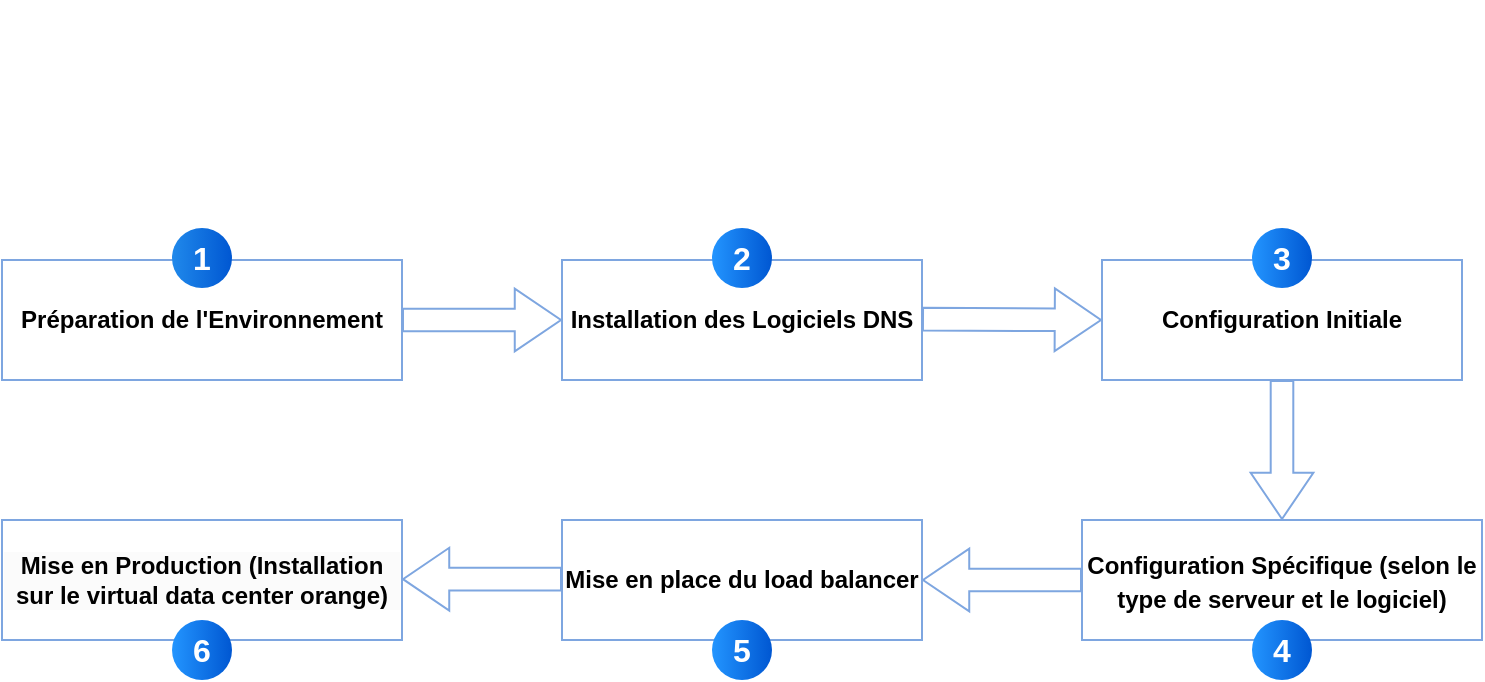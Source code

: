 <mxfile version="24.7.7">
  <diagram name="Page-1" id="d2Kw6dL8IXU789DSkAsm">
    <mxGraphModel dx="1050" dy="530" grid="1" gridSize="10" guides="1" tooltips="1" connect="1" arrows="1" fold="1" page="1" pageScale="1" pageWidth="827" pageHeight="1169" math="0" shadow="0">
      <root>
        <mxCell id="0" />
        <mxCell id="1" parent="0" />
        <mxCell id="z7DT7eUzLvm8dvg10mEs-1" value="&lt;p&gt;&lt;strong&gt;Préparation de l&#39;Environnement&lt;/strong&gt;&lt;/p&gt;" style="rounded=0;whiteSpace=wrap;html=1;strokeColor=#7EA6E0;" parent="1" vertex="1">
          <mxGeometry x="30" y="150" width="200" height="60" as="geometry" />
        </mxCell>
        <mxCell id="z7DT7eUzLvm8dvg10mEs-2" value="&lt;p&gt;&lt;strong&gt;Installation des Logiciels DNS&lt;/strong&gt;&lt;/p&gt;" style="rounded=0;whiteSpace=wrap;html=1;strokeColor=#7EA6E0;" parent="1" vertex="1">
          <mxGeometry x="310" y="150" width="180" height="60" as="geometry" />
        </mxCell>
        <mxCell id="z7DT7eUzLvm8dvg10mEs-3" value="&lt;p&gt;&lt;strong&gt;Configuration Initiale&lt;/strong&gt;&lt;/p&gt;" style="rounded=0;whiteSpace=wrap;html=1;strokeColor=#7EA6E0;" parent="1" vertex="1">
          <mxGeometry x="580" y="150" width="180" height="60" as="geometry" />
        </mxCell>
        <mxCell id="z7DT7eUzLvm8dvg10mEs-4" value="&lt;p&gt;&lt;br&gt;&lt;/p&gt;" style="text;whiteSpace=wrap;html=1;" parent="1" vertex="1">
          <mxGeometry x="490" y="20" width="220" height="90" as="geometry" />
        </mxCell>
        <mxCell id="z7DT7eUzLvm8dvg10mEs-5" value="&lt;p&gt;&lt;/p&gt;&lt;ul style=&quot;forced-color-adjust: none; color: rgb(0, 0, 0); font-family: Helvetica; font-size: 12px; font-style: normal; font-variant-ligatures: normal; font-variant-caps: normal; font-weight: 400; letter-spacing: normal; orphans: 2; text-align: left; text-indent: 0px; text-transform: none; widows: 2; word-spacing: 0px; -webkit-text-stroke-width: 0px; white-space: normal; background-color: rgb(251, 251, 251); text-decoration-thickness: initial; text-decoration-style: initial; text-decoration-color: initial;&quot;&gt;&lt;/ul&gt;&lt;p&gt;&lt;/p&gt;&lt;p style=&quot;forced-color-adjust: none; color: rgb(0, 0, 0); font-family: Helvetica; font-size: 12px; font-style: normal; font-variant-ligatures: normal; font-variant-caps: normal; font-weight: 400; letter-spacing: normal; orphans: 2; text-indent: 0px; text-transform: none; widows: 2; word-spacing: 0px; -webkit-text-stroke-width: 0px; white-space: normal; background-color: rgb(251, 251, 251); text-decoration-thickness: initial; text-decoration-style: initial; text-decoration-color: initial;&quot;&gt;&lt;/p&gt;&lt;p&gt;&lt;/p&gt;&lt;p&gt;&lt;/p&gt;&lt;h3&gt;&lt;strong&gt;&lt;font style=&quot;font-size: 12px;&quot;&gt;Configuration Spécifique (selon le type de serveur et le logiciel)&lt;/font&gt;&lt;/strong&gt;&lt;/h3&gt;" style="rounded=0;whiteSpace=wrap;html=1;strokeColor=#7EA6E0;" parent="1" vertex="1">
          <mxGeometry x="570" y="280" width="200" height="60" as="geometry" />
        </mxCell>
        <mxCell id="z7DT7eUzLvm8dvg10mEs-6" value="&lt;p&gt;&lt;/p&gt;&lt;ul style=&quot;forced-color-adjust: none; color: rgb(0, 0, 0); font-family: Helvetica; font-size: 12px; font-style: normal; font-variant-ligatures: normal; font-variant-caps: normal; font-weight: 400; letter-spacing: normal; orphans: 2; text-align: left; text-indent: 0px; text-transform: none; widows: 2; word-spacing: 0px; -webkit-text-stroke-width: 0px; white-space: normal; background-color: rgb(251, 251, 251); text-decoration-thickness: initial; text-decoration-style: initial; text-decoration-color: initial;&quot;&gt;&lt;/ul&gt;&lt;p&gt;&lt;/p&gt;&lt;p&gt;&lt;strong&gt;Mise en place du load balancer&lt;/strong&gt;&lt;/p&gt;" style="rounded=0;whiteSpace=wrap;html=1;strokeColor=#7EA6E0;" parent="1" vertex="1">
          <mxGeometry x="310" y="280" width="180" height="60" as="geometry" />
        </mxCell>
        <mxCell id="z7DT7eUzLvm8dvg10mEs-8" value="&lt;p&gt;&lt;/p&gt;&lt;ul style=&quot;forced-color-adjust: none; color: rgb(0, 0, 0); font-family: Helvetica; font-size: 12px; font-style: normal; font-variant-ligatures: normal; font-variant-caps: normal; font-weight: 400; letter-spacing: normal; orphans: 2; text-align: left; text-indent: 0px; text-transform: none; widows: 2; word-spacing: 0px; -webkit-text-stroke-width: 0px; white-space: normal; background-color: rgb(251, 251, 251); text-decoration-thickness: initial; text-decoration-style: initial; text-decoration-color: initial;&quot;&gt;&lt;/ul&gt;&lt;p&gt;&lt;/p&gt;&lt;p&gt;&lt;/p&gt;&lt;ul style=&quot;forced-color-adjust: none; color: rgb(0, 0, 0); font-family: Helvetica; font-size: 12px; font-style: normal; font-variant-ligatures: normal; font-variant-caps: normal; font-weight: 400; letter-spacing: normal; orphans: 2; text-align: left; text-indent: 0px; text-transform: none; widows: 2; word-spacing: 0px; -webkit-text-stroke-width: 0px; white-space: normal; background-color: rgb(251, 251, 251); text-decoration-thickness: initial; text-decoration-style: initial; text-decoration-color: initial;&quot;&gt;&lt;/ul&gt;&lt;p&gt;&lt;/p&gt;&lt;p style=&quot;forced-color-adjust: none; color: rgb(0, 0, 0); font-family: Helvetica; font-size: 12px; font-style: normal; font-variant-ligatures: normal; font-variant-caps: normal; font-weight: 400; letter-spacing: normal; orphans: 2; text-indent: 0px; text-transform: none; widows: 2; word-spacing: 0px; -webkit-text-stroke-width: 0px; white-space: normal; background-color: rgb(251, 251, 251); text-decoration-thickness: initial; text-decoration-style: initial; text-decoration-color: initial;&quot;&gt;&lt;strong style=&quot;forced-color-adjust: none;&quot;&gt;Mise en Production&amp;nbsp;&lt;/strong&gt;&lt;strong&gt;(Installation sur le virtual data center orange)&lt;/strong&gt;&lt;/p&gt;" style="rounded=0;whiteSpace=wrap;html=1;strokeColor=#7EA6E0;" parent="1" vertex="1">
          <mxGeometry x="30" y="280" width="200" height="60" as="geometry" />
        </mxCell>
        <mxCell id="z7DT7eUzLvm8dvg10mEs-14" value="" style="shape=flexArrow;endArrow=classic;html=1;rounded=0;exitX=1;exitY=0.5;exitDx=0;exitDy=0;entryX=0;entryY=0.5;entryDx=0;entryDy=0;width=11.304;endSize=7.374;endWidth=19.055;strokeColor=#7EA6E0;" parent="1" source="z7DT7eUzLvm8dvg10mEs-1" target="z7DT7eUzLvm8dvg10mEs-2" edge="1">
          <mxGeometry width="50" height="50" relative="1" as="geometry">
            <mxPoint x="250" y="260" as="sourcePoint" />
            <mxPoint x="300" y="210" as="targetPoint" />
          </mxGeometry>
        </mxCell>
        <mxCell id="z7DT7eUzLvm8dvg10mEs-15" value="" style="shape=flexArrow;endArrow=classic;html=1;rounded=0;exitX=1;exitY=0.5;exitDx=0;exitDy=0;entryX=0;entryY=0.5;entryDx=0;entryDy=0;width=11.304;endSize=7.374;endWidth=19.055;strokeColor=#7EA6E0;" parent="1" target="z7DT7eUzLvm8dvg10mEs-3" edge="1">
          <mxGeometry width="50" height="50" relative="1" as="geometry">
            <mxPoint x="490" y="179.57" as="sourcePoint" />
            <mxPoint x="570" y="179.57" as="targetPoint" />
          </mxGeometry>
        </mxCell>
        <mxCell id="z7DT7eUzLvm8dvg10mEs-16" value="" style="shape=flexArrow;endArrow=classic;html=1;rounded=0;exitX=0.5;exitY=1;exitDx=0;exitDy=0;entryX=0.5;entryY=0;entryDx=0;entryDy=0;width=11.304;endSize=7.374;endWidth=19.055;exitPerimeter=0;strokeColor=#7EA6E0;" parent="1" source="z7DT7eUzLvm8dvg10mEs-3" target="z7DT7eUzLvm8dvg10mEs-5" edge="1">
          <mxGeometry width="50" height="50" relative="1" as="geometry">
            <mxPoint x="660" y="210" as="sourcePoint" />
            <mxPoint x="750" y="210.43" as="targetPoint" />
          </mxGeometry>
        </mxCell>
        <mxCell id="z7DT7eUzLvm8dvg10mEs-17" value="" style="shape=flexArrow;endArrow=classic;html=1;rounded=0;exitX=0;exitY=0.5;exitDx=0;exitDy=0;entryX=1;entryY=0.5;entryDx=0;entryDy=0;width=11.304;endSize=7.374;endWidth=19.055;strokeColor=#7EA6E0;" parent="1" source="z7DT7eUzLvm8dvg10mEs-5" target="z7DT7eUzLvm8dvg10mEs-6" edge="1">
          <mxGeometry width="50" height="50" relative="1" as="geometry">
            <mxPoint x="490" y="250" as="sourcePoint" />
            <mxPoint x="490" y="320" as="targetPoint" />
          </mxGeometry>
        </mxCell>
        <mxCell id="z7DT7eUzLvm8dvg10mEs-18" value="" style="shape=flexArrow;endArrow=classic;html=1;rounded=0;exitX=0;exitY=0.5;exitDx=0;exitDy=0;entryX=1;entryY=0.5;entryDx=0;entryDy=0;width=11.304;endSize=7.374;endWidth=19.055;strokeColor=#7EA6E0;" parent="1" edge="1">
          <mxGeometry width="50" height="50" relative="1" as="geometry">
            <mxPoint x="310" y="309.57" as="sourcePoint" />
            <mxPoint x="230" y="309.57" as="targetPoint" />
          </mxGeometry>
        </mxCell>
        <mxCell id="z7DT7eUzLvm8dvg10mEs-19" value="1" style="ellipse;whiteSpace=wrap;html=1;aspect=fixed;rotation=0;gradientColor=#0057D2;strokeColor=none;gradientDirection=east;fillColor=#2089EB;rounded=0;pointerEvents=0;fontFamily=Helvetica;fontSize=16;fontColor=#FFFFFF;spacingTop=4;spacingBottom=4;spacingLeft=4;spacingRight=4;points=[];fontStyle=1" parent="1" vertex="1">
          <mxGeometry x="115" y="134" width="30" height="30" as="geometry" />
        </mxCell>
        <mxCell id="z7DT7eUzLvm8dvg10mEs-20" value="2" style="ellipse;whiteSpace=wrap;html=1;aspect=fixed;rotation=0;gradientColor=#0057D2;strokeColor=none;gradientDirection=east;fillColor=#2395FF;rounded=0;pointerEvents=0;fontFamily=Helvetica;fontSize=16;fontColor=#FFFFFF;spacingTop=4;spacingBottom=4;spacingLeft=4;spacingRight=4;points=[];fontStyle=1" parent="1" vertex="1">
          <mxGeometry x="385" y="134" width="30" height="30" as="geometry" />
        </mxCell>
        <mxCell id="z7DT7eUzLvm8dvg10mEs-21" value="3" style="ellipse;whiteSpace=wrap;html=1;aspect=fixed;rotation=0;gradientColor=#0057D2;strokeColor=none;gradientDirection=east;fillColor=#2395FF;rounded=0;pointerEvents=0;fontFamily=Helvetica;fontSize=16;fontColor=#FFFFFF;spacingTop=4;spacingBottom=4;spacingLeft=4;spacingRight=4;points=[];fontStyle=1" parent="1" vertex="1">
          <mxGeometry x="655" y="134" width="30" height="30" as="geometry" />
        </mxCell>
        <mxCell id="z7DT7eUzLvm8dvg10mEs-22" value="4" style="ellipse;whiteSpace=wrap;html=1;aspect=fixed;rotation=0;gradientColor=#0057D2;strokeColor=none;gradientDirection=east;fillColor=#2395FF;rounded=0;pointerEvents=0;fontFamily=Helvetica;fontSize=16;fontColor=#FFFFFF;spacingTop=4;spacingBottom=4;spacingLeft=4;spacingRight=4;points=[];fontStyle=1" parent="1" vertex="1">
          <mxGeometry x="655" y="330" width="30" height="30" as="geometry" />
        </mxCell>
        <mxCell id="z7DT7eUzLvm8dvg10mEs-23" value="5" style="ellipse;whiteSpace=wrap;html=1;aspect=fixed;rotation=0;gradientColor=#0057D2;strokeColor=none;gradientDirection=east;fillColor=#2395FF;rounded=0;pointerEvents=0;fontFamily=Helvetica;fontSize=16;fontColor=#FFFFFF;spacingTop=4;spacingBottom=4;spacingLeft=4;spacingRight=4;points=[];fontStyle=1" parent="1" vertex="1">
          <mxGeometry x="385" y="330" width="30" height="30" as="geometry" />
        </mxCell>
        <mxCell id="z7DT7eUzLvm8dvg10mEs-24" value="6" style="ellipse;whiteSpace=wrap;html=1;aspect=fixed;rotation=0;gradientColor=#0057D2;strokeColor=none;gradientDirection=east;fillColor=#2395FF;rounded=0;pointerEvents=0;fontFamily=Helvetica;fontSize=16;fontColor=#FFFFFF;spacingTop=4;spacingBottom=4;spacingLeft=4;spacingRight=4;points=[];fontStyle=1" parent="1" vertex="1">
          <mxGeometry x="115" y="330" width="30" height="30" as="geometry" />
        </mxCell>
      </root>
    </mxGraphModel>
  </diagram>
</mxfile>

